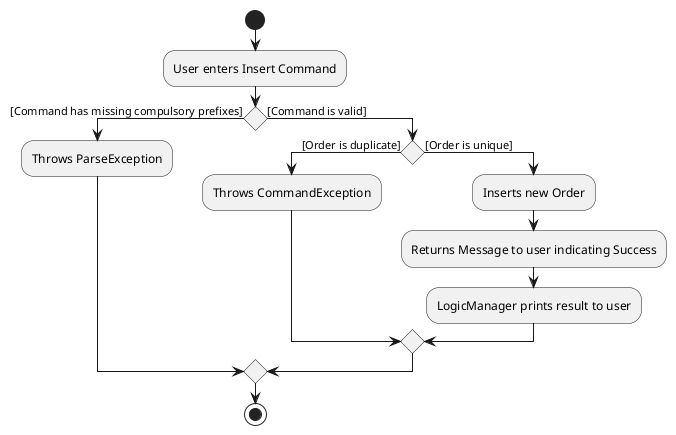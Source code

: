 @startuml
start
:User enters Insert Command;


If () then ([Command has missing compulsory prefixes])
    :Throws ParseException;

    else ([Command is valid])


    If () then ([Order is duplicate])
    :Throws CommandException;

    else ([Order is unique])
        :Inserts new Order;
        :Returns Message to user indicating Success;
        :LogicManager prints result to user;
        endif
    endif
stop
@enduml
